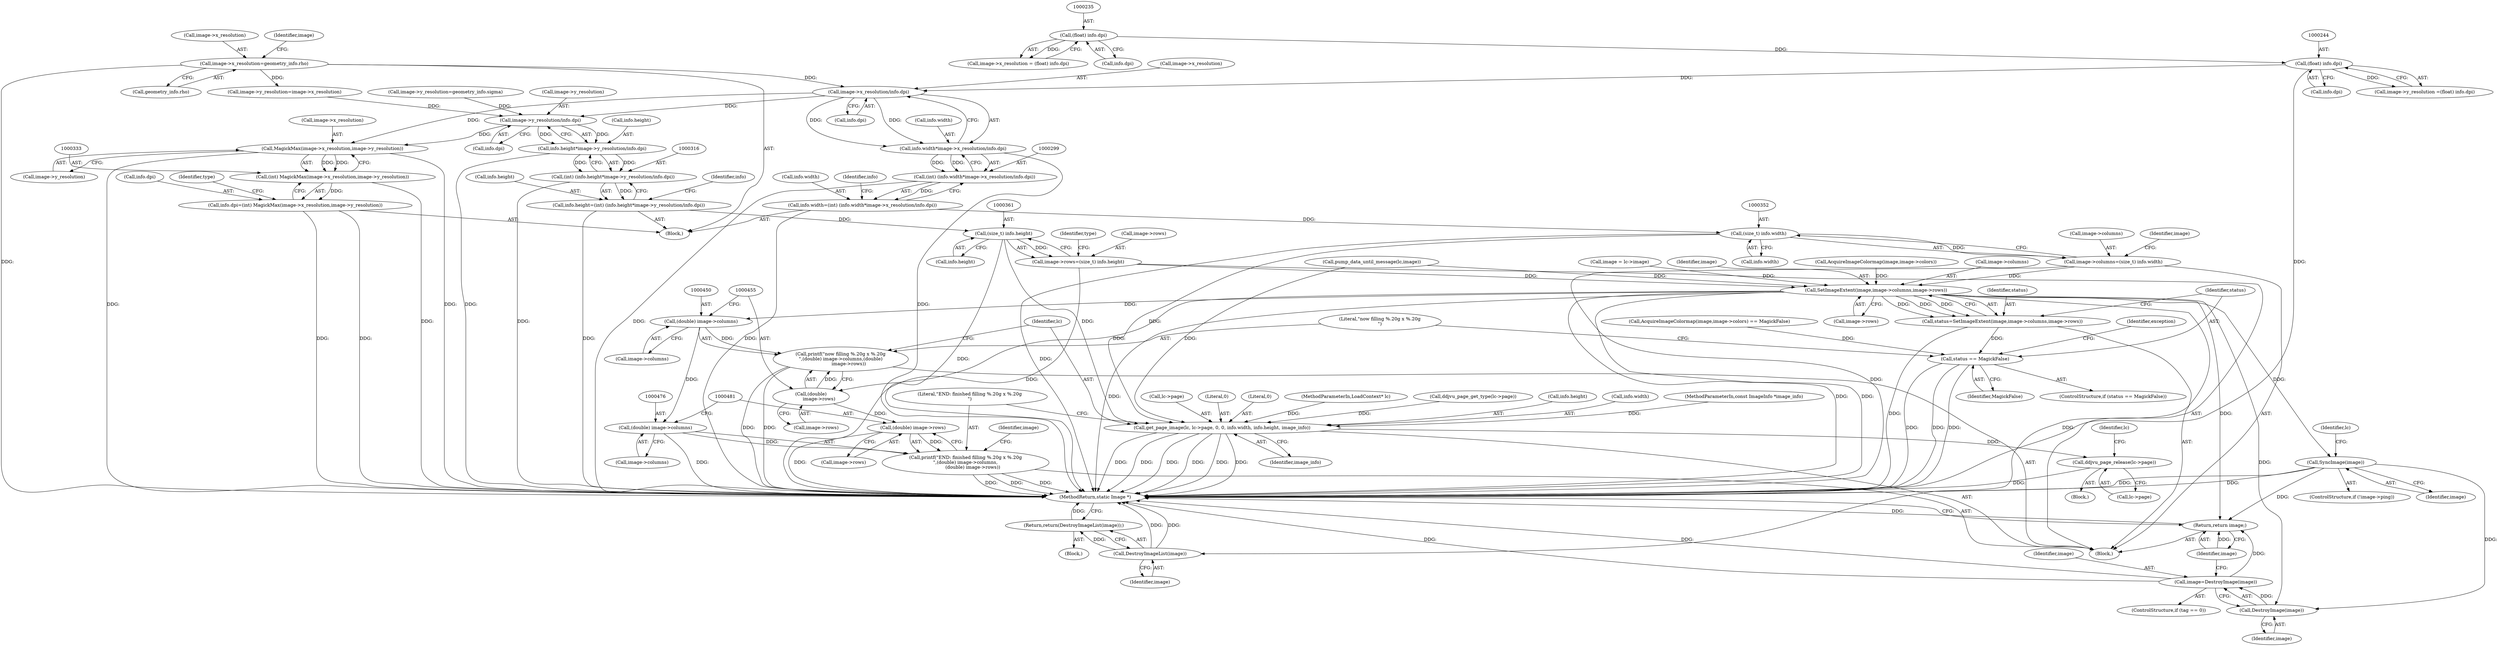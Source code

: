digraph "0_ImageMagick_f6e9d0d9955e85bdd7540b251cd50d598dacc5e6_11@pointer" {
"1000304" [label="(Call,image->x_resolution/info.dpi)"];
"1000267" [label="(Call,image->x_resolution=geometry_info.rho)"];
"1000243" [label="(Call,(float) info.dpi)"];
"1000234" [label="(Call,(float) info.dpi)"];
"1000300" [label="(Call,info.width*image->x_resolution/info.dpi)"];
"1000298" [label="(Call,(int) (info.width*image->x_resolution/info.dpi))"];
"1000294" [label="(Call,info.width=(int) (info.width*image->x_resolution/info.dpi))"];
"1000351" [label="(Call,(size_t) info.width)"];
"1000347" [label="(Call,image->columns=(size_t) info.width)"];
"1000425" [label="(Call,SetImageExtent(image,image->columns,image->rows))"];
"1000423" [label="(Call,status=SetImageExtent(image,image->columns,image->rows))"];
"1000434" [label="(Call,status == MagickFalse)"];
"1000445" [label="(Call,DestroyImageList(image))"];
"1000444" [label="(Return,return(DestroyImageList(image));)"];
"1000449" [label="(Call,(double) image->columns)"];
"1000447" [label="(Call,printf(\"now filling %.20g x %.20g\n\",(double) image->columns,(double)\n           image->rows))"];
"1000475" [label="(Call,(double) image->columns)"];
"1000473" [label="(Call,printf(\"END: finished filling %.20g x %.20g\n\",(double) image->columns,\n          (double) image->rows))"];
"1000454" [label="(Call,(double)\n           image->rows)"];
"1000480" [label="(Call,(double) image->rows)"];
"1000490" [label="(Call,SyncImage(image))"];
"1000512" [label="(Call,DestroyImage(image))"];
"1000510" [label="(Call,image=DestroyImage(image))"];
"1000514" [label="(Return,return image;)"];
"1000459" [label="(Call,get_page_image(lc, lc->page, 0, 0, info.width, info.height, image_info))"];
"1000497" [label="(Call,ddjvu_page_release(lc->page))"];
"1000321" [label="(Call,image->y_resolution/info.dpi)"];
"1000317" [label="(Call,info.height*image->y_resolution/info.dpi)"];
"1000315" [label="(Call,(int) (info.height*image->y_resolution/info.dpi))"];
"1000311" [label="(Call,info.height=(int) (info.height*image->y_resolution/info.dpi))"];
"1000360" [label="(Call,(size_t) info.height)"];
"1000356" [label="(Call,image->rows=(size_t) info.height)"];
"1000334" [label="(Call,MagickMax(image->x_resolution,image->y_resolution))"];
"1000332" [label="(Call,(int) MagickMax(image->x_resolution,image->y_resolution))"];
"1000328" [label="(Call,info.dpi=(int) MagickMax(image->x_resolution,image->y_resolution))"];
"1000129" [label="(Block,)"];
"1000474" [label="(Literal,\"END: finished filling %.20g x %.20g\n\")"];
"1000276" [label="(Identifier,image)"];
"1000315" [label="(Call,(int) (info.height*image->y_resolution/info.dpi))"];
"1000362" [label="(Call,info.height)"];
"1000482" [label="(Call,image->rows)"];
"1000444" [label="(Return,return(DestroyImageList(image));)"];
"1000473" [label="(Call,printf(\"END: finished filling %.20g x %.20g\n\",(double) image->columns,\n          (double) image->rows))"];
"1000295" [label="(Call,info.width)"];
"1000338" [label="(Call,image->y_resolution)"];
"1000287" [label="(Call,image->y_resolution=image->x_resolution)"];
"1000348" [label="(Call,image->columns)"];
"1000437" [label="(Block,)"];
"1000449" [label="(Call,(double) image->columns)"];
"1000267" [label="(Call,image->x_resolution=geometry_info.rho)"];
"1000321" [label="(Call,image->y_resolution/info.dpi)"];
"1000445" [label="(Call,DestroyImageList(image))"];
"1000488" [label="(Identifier,image)"];
"1000469" [label="(Call,info.height)"];
"1000243" [label="(Call,(float) info.dpi)"];
"1000513" [label="(Identifier,image)"];
"1000301" [label="(Call,info.width)"];
"1000494" [label="(Identifier,lc)"];
"1000236" [label="(Call,info.dpi)"];
"1000451" [label="(Call,image->columns)"];
"1000330" [label="(Identifier,info)"];
"1000454" [label="(Call,(double)\n           image->rows)"];
"1000466" [label="(Call,info.width)"];
"1000392" [label="(Call,AcquireImageColormap(image,image->colors))"];
"1000230" [label="(Call,image->x_resolution = (float) info.dpi)"];
"1000480" [label="(Call,(double) image->rows)"];
"1000305" [label="(Call,image->x_resolution)"];
"1000347" [label="(Call,image->columns=(size_t) info.width)"];
"1000274" [label="(Call,image->y_resolution=geometry_info.sigma)"];
"1000510" [label="(Call,image=DestroyImage(image))"];
"1000356" [label="(Call,image->rows=(size_t) info.height)"];
"1000485" [label="(ControlStructure,if (!image->ping))"];
"1000334" [label="(Call,MagickMax(image->x_resolution,image->y_resolution))"];
"1000456" [label="(Call,image->rows)"];
"1000459" [label="(Call,get_page_image(lc, lc->page, 0, 0, info.width, info.height, image_info))"];
"1000312" [label="(Call,info.height)"];
"1000318" [label="(Call,info.height)"];
"1000298" [label="(Call,(int) (info.width*image->x_resolution/info.dpi))"];
"1000460" [label="(Identifier,lc)"];
"1000353" [label="(Call,info.width)"];
"1000435" [label="(Identifier,status)"];
"1000439" [label="(Identifier,exception)"];
"1000245" [label="(Call,info.dpi)"];
"1000234" [label="(Call,(float) info.dpi)"];
"1000514" [label="(Return,return image;)"];
"1000506" [label="(ControlStructure,if (tag == 0))"];
"1000127" [label="(MethodParameterIn,const ImageInfo *image_info)"];
"1000271" [label="(Call,geometry_info.rho)"];
"1000461" [label="(Call,lc->page)"];
"1000464" [label="(Literal,0)"];
"1000430" [label="(Call,image->rows)"];
"1000357" [label="(Call,image->rows)"];
"1000304" [label="(Call,image->x_resolution/info.dpi)"];
"1000427" [label="(Call,image->columns)"];
"1000239" [label="(Call,image->y_resolution =(float) info.dpi)"];
"1000351" [label="(Call,(size_t) info.width)"];
"1000137" [label="(Call,image = lc->image)"];
"1000423" [label="(Call,status=SetImageExtent(image,image->columns,image->rows))"];
"1000465" [label="(Literal,0)"];
"1000516" [label="(MethodReturn,static Image *)"];
"1000433" [label="(ControlStructure,if (status == MagickFalse))"];
"1000125" [label="(MethodParameterIn,LoadContext* lc)"];
"1000425" [label="(Call,SetImageExtent(image,image->columns,image->rows))"];
"1000335" [label="(Call,image->x_resolution)"];
"1000498" [label="(Call,lc->page)"];
"1000367" [label="(Identifier,type)"];
"1000497" [label="(Call,ddjvu_page_release(lc->page))"];
"1000424" [label="(Identifier,status)"];
"1000503" [label="(Identifier,lc)"];
"1000329" [label="(Call,info.dpi)"];
"1000512" [label="(Call,DestroyImage(image))"];
"1000434" [label="(Call,status == MagickFalse)"];
"1000475" [label="(Call,(double) image->columns)"];
"1000268" [label="(Call,image->x_resolution)"];
"1000256" [label="(Block,)"];
"1000358" [label="(Identifier,image)"];
"1000490" [label="(Call,SyncImage(image))"];
"1000342" [label="(Identifier,type)"];
"1000322" [label="(Call,image->y_resolution)"];
"1000446" [label="(Identifier,image)"];
"1000447" [label="(Call,printf(\"now filling %.20g x %.20g\n\",(double) image->columns,(double)\n           image->rows))"];
"1000511" [label="(Identifier,image)"];
"1000308" [label="(Call,info.dpi)"];
"1000491" [label="(Identifier,image)"];
"1000472" [label="(Identifier,image_info)"];
"1000436" [label="(Identifier,MagickFalse)"];
"1000515" [label="(Identifier,image)"];
"1000343" [label="(Call,ddjvu_page_get_type(lc->page))"];
"1000391" [label="(Call,AcquireImageColormap(image,image->colors) == MagickFalse)"];
"1000328" [label="(Call,info.dpi=(int) MagickMax(image->x_resolution,image->y_resolution))"];
"1000317" [label="(Call,info.height*image->y_resolution/info.dpi)"];
"1000192" [label="(Call,pump_data_until_message(lc,image))"];
"1000360" [label="(Call,(size_t) info.height)"];
"1000300" [label="(Call,info.width*image->x_resolution/info.dpi)"];
"1000313" [label="(Identifier,info)"];
"1000496" [label="(Block,)"];
"1000426" [label="(Identifier,image)"];
"1000448" [label="(Literal,\"now filling %.20g x %.20g\n\")"];
"1000332" [label="(Call,(int) MagickMax(image->x_resolution,image->y_resolution))"];
"1000294" [label="(Call,info.width=(int) (info.width*image->x_resolution/info.dpi))"];
"1000477" [label="(Call,image->columns)"];
"1000311" [label="(Call,info.height=(int) (info.height*image->y_resolution/info.dpi))"];
"1000325" [label="(Call,info.dpi)"];
"1000304" -> "1000300"  [label="AST: "];
"1000304" -> "1000308"  [label="CFG: "];
"1000305" -> "1000304"  [label="AST: "];
"1000308" -> "1000304"  [label="AST: "];
"1000300" -> "1000304"  [label="CFG: "];
"1000304" -> "1000300"  [label="DDG: "];
"1000304" -> "1000300"  [label="DDG: "];
"1000267" -> "1000304"  [label="DDG: "];
"1000243" -> "1000304"  [label="DDG: "];
"1000304" -> "1000321"  [label="DDG: "];
"1000304" -> "1000334"  [label="DDG: "];
"1000267" -> "1000256"  [label="AST: "];
"1000267" -> "1000271"  [label="CFG: "];
"1000268" -> "1000267"  [label="AST: "];
"1000271" -> "1000267"  [label="AST: "];
"1000276" -> "1000267"  [label="CFG: "];
"1000267" -> "1000516"  [label="DDG: "];
"1000267" -> "1000287"  [label="DDG: "];
"1000243" -> "1000239"  [label="AST: "];
"1000243" -> "1000245"  [label="CFG: "];
"1000244" -> "1000243"  [label="AST: "];
"1000245" -> "1000243"  [label="AST: "];
"1000239" -> "1000243"  [label="CFG: "];
"1000243" -> "1000516"  [label="DDG: "];
"1000243" -> "1000239"  [label="DDG: "];
"1000234" -> "1000243"  [label="DDG: "];
"1000234" -> "1000230"  [label="AST: "];
"1000234" -> "1000236"  [label="CFG: "];
"1000235" -> "1000234"  [label="AST: "];
"1000236" -> "1000234"  [label="AST: "];
"1000230" -> "1000234"  [label="CFG: "];
"1000234" -> "1000230"  [label="DDG: "];
"1000300" -> "1000298"  [label="AST: "];
"1000301" -> "1000300"  [label="AST: "];
"1000298" -> "1000300"  [label="CFG: "];
"1000300" -> "1000516"  [label="DDG: "];
"1000300" -> "1000298"  [label="DDG: "];
"1000300" -> "1000298"  [label="DDG: "];
"1000298" -> "1000294"  [label="AST: "];
"1000299" -> "1000298"  [label="AST: "];
"1000294" -> "1000298"  [label="CFG: "];
"1000298" -> "1000516"  [label="DDG: "];
"1000298" -> "1000294"  [label="DDG: "];
"1000294" -> "1000256"  [label="AST: "];
"1000295" -> "1000294"  [label="AST: "];
"1000313" -> "1000294"  [label="CFG: "];
"1000294" -> "1000516"  [label="DDG: "];
"1000294" -> "1000351"  [label="DDG: "];
"1000351" -> "1000347"  [label="AST: "];
"1000351" -> "1000353"  [label="CFG: "];
"1000352" -> "1000351"  [label="AST: "];
"1000353" -> "1000351"  [label="AST: "];
"1000347" -> "1000351"  [label="CFG: "];
"1000351" -> "1000516"  [label="DDG: "];
"1000351" -> "1000347"  [label="DDG: "];
"1000351" -> "1000459"  [label="DDG: "];
"1000347" -> "1000129"  [label="AST: "];
"1000348" -> "1000347"  [label="AST: "];
"1000358" -> "1000347"  [label="CFG: "];
"1000347" -> "1000516"  [label="DDG: "];
"1000347" -> "1000425"  [label="DDG: "];
"1000425" -> "1000423"  [label="AST: "];
"1000425" -> "1000430"  [label="CFG: "];
"1000426" -> "1000425"  [label="AST: "];
"1000427" -> "1000425"  [label="AST: "];
"1000430" -> "1000425"  [label="AST: "];
"1000423" -> "1000425"  [label="CFG: "];
"1000425" -> "1000516"  [label="DDG: "];
"1000425" -> "1000516"  [label="DDG: "];
"1000425" -> "1000516"  [label="DDG: "];
"1000425" -> "1000423"  [label="DDG: "];
"1000425" -> "1000423"  [label="DDG: "];
"1000425" -> "1000423"  [label="DDG: "];
"1000192" -> "1000425"  [label="DDG: "];
"1000392" -> "1000425"  [label="DDG: "];
"1000137" -> "1000425"  [label="DDG: "];
"1000356" -> "1000425"  [label="DDG: "];
"1000425" -> "1000445"  [label="DDG: "];
"1000425" -> "1000449"  [label="DDG: "];
"1000425" -> "1000454"  [label="DDG: "];
"1000425" -> "1000490"  [label="DDG: "];
"1000425" -> "1000512"  [label="DDG: "];
"1000425" -> "1000514"  [label="DDG: "];
"1000423" -> "1000129"  [label="AST: "];
"1000424" -> "1000423"  [label="AST: "];
"1000435" -> "1000423"  [label="CFG: "];
"1000423" -> "1000516"  [label="DDG: "];
"1000423" -> "1000434"  [label="DDG: "];
"1000434" -> "1000433"  [label="AST: "];
"1000434" -> "1000436"  [label="CFG: "];
"1000435" -> "1000434"  [label="AST: "];
"1000436" -> "1000434"  [label="AST: "];
"1000439" -> "1000434"  [label="CFG: "];
"1000448" -> "1000434"  [label="CFG: "];
"1000434" -> "1000516"  [label="DDG: "];
"1000434" -> "1000516"  [label="DDG: "];
"1000434" -> "1000516"  [label="DDG: "];
"1000391" -> "1000434"  [label="DDG: "];
"1000445" -> "1000444"  [label="AST: "];
"1000445" -> "1000446"  [label="CFG: "];
"1000446" -> "1000445"  [label="AST: "];
"1000444" -> "1000445"  [label="CFG: "];
"1000445" -> "1000516"  [label="DDG: "];
"1000445" -> "1000516"  [label="DDG: "];
"1000445" -> "1000444"  [label="DDG: "];
"1000444" -> "1000437"  [label="AST: "];
"1000516" -> "1000444"  [label="CFG: "];
"1000444" -> "1000516"  [label="DDG: "];
"1000449" -> "1000447"  [label="AST: "];
"1000449" -> "1000451"  [label="CFG: "];
"1000450" -> "1000449"  [label="AST: "];
"1000451" -> "1000449"  [label="AST: "];
"1000455" -> "1000449"  [label="CFG: "];
"1000449" -> "1000447"  [label="DDG: "];
"1000449" -> "1000475"  [label="DDG: "];
"1000447" -> "1000129"  [label="AST: "];
"1000447" -> "1000454"  [label="CFG: "];
"1000448" -> "1000447"  [label="AST: "];
"1000454" -> "1000447"  [label="AST: "];
"1000460" -> "1000447"  [label="CFG: "];
"1000447" -> "1000516"  [label="DDG: "];
"1000447" -> "1000516"  [label="DDG: "];
"1000454" -> "1000447"  [label="DDG: "];
"1000475" -> "1000473"  [label="AST: "];
"1000475" -> "1000477"  [label="CFG: "];
"1000476" -> "1000475"  [label="AST: "];
"1000477" -> "1000475"  [label="AST: "];
"1000481" -> "1000475"  [label="CFG: "];
"1000475" -> "1000516"  [label="DDG: "];
"1000475" -> "1000473"  [label="DDG: "];
"1000473" -> "1000129"  [label="AST: "];
"1000473" -> "1000480"  [label="CFG: "];
"1000474" -> "1000473"  [label="AST: "];
"1000480" -> "1000473"  [label="AST: "];
"1000488" -> "1000473"  [label="CFG: "];
"1000473" -> "1000516"  [label="DDG: "];
"1000473" -> "1000516"  [label="DDG: "];
"1000473" -> "1000516"  [label="DDG: "];
"1000480" -> "1000473"  [label="DDG: "];
"1000454" -> "1000456"  [label="CFG: "];
"1000455" -> "1000454"  [label="AST: "];
"1000456" -> "1000454"  [label="AST: "];
"1000454" -> "1000480"  [label="DDG: "];
"1000480" -> "1000482"  [label="CFG: "];
"1000481" -> "1000480"  [label="AST: "];
"1000482" -> "1000480"  [label="AST: "];
"1000480" -> "1000516"  [label="DDG: "];
"1000490" -> "1000485"  [label="AST: "];
"1000490" -> "1000491"  [label="CFG: "];
"1000491" -> "1000490"  [label="AST: "];
"1000494" -> "1000490"  [label="CFG: "];
"1000490" -> "1000516"  [label="DDG: "];
"1000490" -> "1000516"  [label="DDG: "];
"1000490" -> "1000512"  [label="DDG: "];
"1000490" -> "1000514"  [label="DDG: "];
"1000512" -> "1000510"  [label="AST: "];
"1000512" -> "1000513"  [label="CFG: "];
"1000513" -> "1000512"  [label="AST: "];
"1000510" -> "1000512"  [label="CFG: "];
"1000512" -> "1000510"  [label="DDG: "];
"1000510" -> "1000506"  [label="AST: "];
"1000511" -> "1000510"  [label="AST: "];
"1000515" -> "1000510"  [label="CFG: "];
"1000510" -> "1000516"  [label="DDG: "];
"1000510" -> "1000516"  [label="DDG: "];
"1000510" -> "1000514"  [label="DDG: "];
"1000514" -> "1000129"  [label="AST: "];
"1000514" -> "1000515"  [label="CFG: "];
"1000515" -> "1000514"  [label="AST: "];
"1000516" -> "1000514"  [label="CFG: "];
"1000514" -> "1000516"  [label="DDG: "];
"1000515" -> "1000514"  [label="DDG: "];
"1000459" -> "1000129"  [label="AST: "];
"1000459" -> "1000472"  [label="CFG: "];
"1000460" -> "1000459"  [label="AST: "];
"1000461" -> "1000459"  [label="AST: "];
"1000464" -> "1000459"  [label="AST: "];
"1000465" -> "1000459"  [label="AST: "];
"1000466" -> "1000459"  [label="AST: "];
"1000469" -> "1000459"  [label="AST: "];
"1000472" -> "1000459"  [label="AST: "];
"1000474" -> "1000459"  [label="CFG: "];
"1000459" -> "1000516"  [label="DDG: "];
"1000459" -> "1000516"  [label="DDG: "];
"1000459" -> "1000516"  [label="DDG: "];
"1000459" -> "1000516"  [label="DDG: "];
"1000459" -> "1000516"  [label="DDG: "];
"1000459" -> "1000516"  [label="DDG: "];
"1000192" -> "1000459"  [label="DDG: "];
"1000125" -> "1000459"  [label="DDG: "];
"1000343" -> "1000459"  [label="DDG: "];
"1000360" -> "1000459"  [label="DDG: "];
"1000127" -> "1000459"  [label="DDG: "];
"1000459" -> "1000497"  [label="DDG: "];
"1000497" -> "1000496"  [label="AST: "];
"1000497" -> "1000498"  [label="CFG: "];
"1000498" -> "1000497"  [label="AST: "];
"1000503" -> "1000497"  [label="CFG: "];
"1000497" -> "1000516"  [label="DDG: "];
"1000321" -> "1000317"  [label="AST: "];
"1000321" -> "1000325"  [label="CFG: "];
"1000322" -> "1000321"  [label="AST: "];
"1000325" -> "1000321"  [label="AST: "];
"1000317" -> "1000321"  [label="CFG: "];
"1000321" -> "1000317"  [label="DDG: "];
"1000321" -> "1000317"  [label="DDG: "];
"1000274" -> "1000321"  [label="DDG: "];
"1000287" -> "1000321"  [label="DDG: "];
"1000321" -> "1000334"  [label="DDG: "];
"1000317" -> "1000315"  [label="AST: "];
"1000318" -> "1000317"  [label="AST: "];
"1000315" -> "1000317"  [label="CFG: "];
"1000317" -> "1000516"  [label="DDG: "];
"1000317" -> "1000315"  [label="DDG: "];
"1000317" -> "1000315"  [label="DDG: "];
"1000315" -> "1000311"  [label="AST: "];
"1000316" -> "1000315"  [label="AST: "];
"1000311" -> "1000315"  [label="CFG: "];
"1000315" -> "1000516"  [label="DDG: "];
"1000315" -> "1000311"  [label="DDG: "];
"1000311" -> "1000256"  [label="AST: "];
"1000312" -> "1000311"  [label="AST: "];
"1000330" -> "1000311"  [label="CFG: "];
"1000311" -> "1000516"  [label="DDG: "];
"1000311" -> "1000360"  [label="DDG: "];
"1000360" -> "1000356"  [label="AST: "];
"1000360" -> "1000362"  [label="CFG: "];
"1000361" -> "1000360"  [label="AST: "];
"1000362" -> "1000360"  [label="AST: "];
"1000356" -> "1000360"  [label="CFG: "];
"1000360" -> "1000516"  [label="DDG: "];
"1000360" -> "1000356"  [label="DDG: "];
"1000356" -> "1000129"  [label="AST: "];
"1000357" -> "1000356"  [label="AST: "];
"1000367" -> "1000356"  [label="CFG: "];
"1000356" -> "1000516"  [label="DDG: "];
"1000334" -> "1000332"  [label="AST: "];
"1000334" -> "1000338"  [label="CFG: "];
"1000335" -> "1000334"  [label="AST: "];
"1000338" -> "1000334"  [label="AST: "];
"1000332" -> "1000334"  [label="CFG: "];
"1000334" -> "1000516"  [label="DDG: "];
"1000334" -> "1000516"  [label="DDG: "];
"1000334" -> "1000332"  [label="DDG: "];
"1000334" -> "1000332"  [label="DDG: "];
"1000332" -> "1000328"  [label="AST: "];
"1000333" -> "1000332"  [label="AST: "];
"1000328" -> "1000332"  [label="CFG: "];
"1000332" -> "1000516"  [label="DDG: "];
"1000332" -> "1000328"  [label="DDG: "];
"1000328" -> "1000256"  [label="AST: "];
"1000329" -> "1000328"  [label="AST: "];
"1000342" -> "1000328"  [label="CFG: "];
"1000328" -> "1000516"  [label="DDG: "];
"1000328" -> "1000516"  [label="DDG: "];
}
